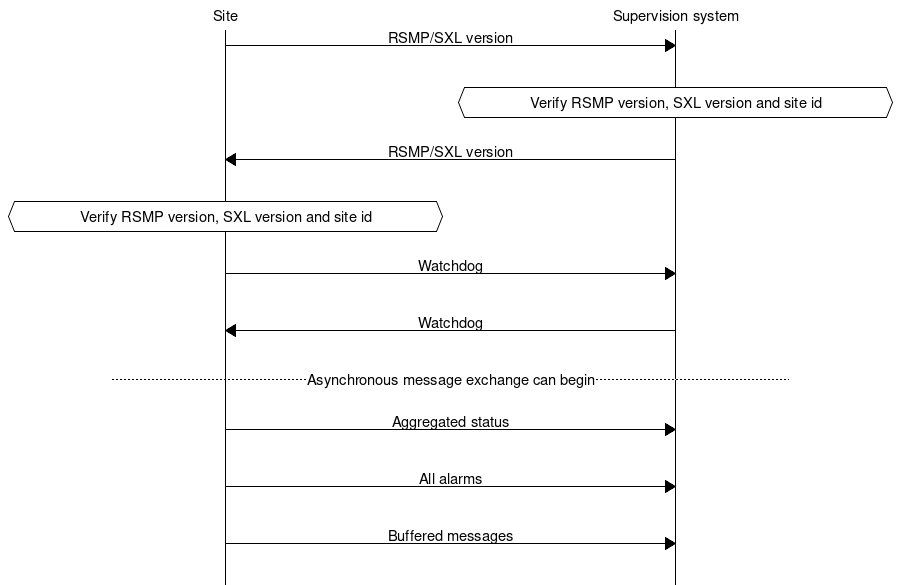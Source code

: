 # MSC for establish site-system

msc {
  hscale = "1.5", arcgradient = "0";

  a [label="Site"], b [label="Supervision system"];

  a=>b [ label = "RSMP/SXL version" ];
  |||;
  b abox b [ label = "Verify RSMP version, SXL version and site id" ];
  |||;
  a<=b [ label = "RSMP/SXL version" ];
  |||;
  a abox a [ label = "Verify RSMP version, SXL version and site id" ];
  |||;
  a=>b [ label = "Watchdog" ];
  |||;
  a<=b [ label = "Watchdog" ];
  |||;
  --- [ label = "Asynchronous message exchange can begin" ];
  |||;
  a=>b [ label = "Aggregated status" ];
  |||;
  a=>b [ label = "All alarms" ];
  |||;
  a=>b [ label = "Buffered messages" ];
  |||;
}
